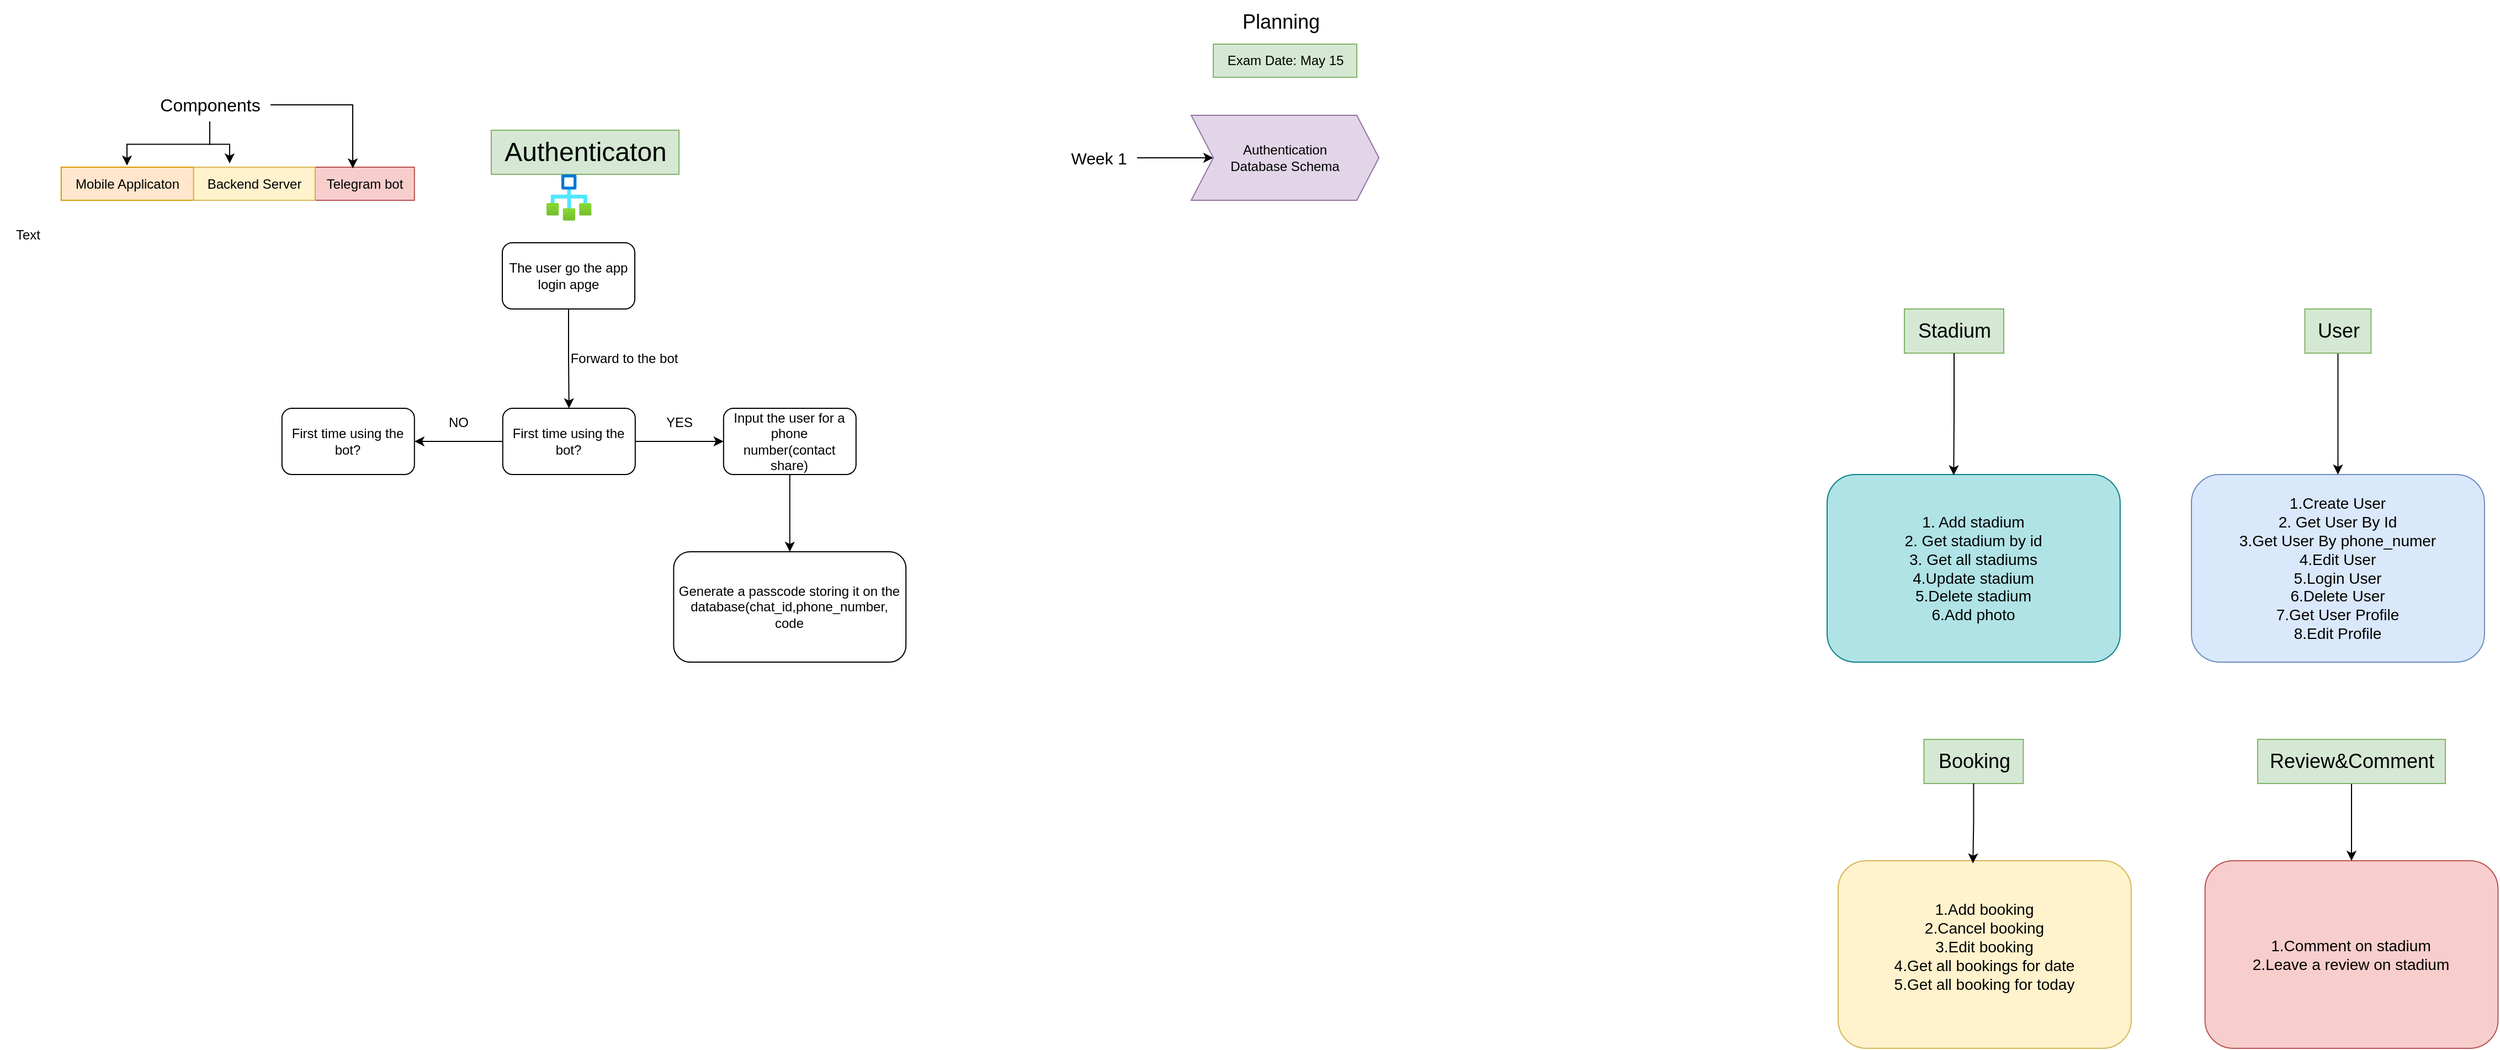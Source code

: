 <mxfile version="24.4.0" type="github">
  <diagram name="Page-1" id="hInzUNneLPHOLosXJN6D">
    <mxGraphModel dx="2062" dy="624" grid="1" gridSize="10" guides="1" tooltips="1" connect="1" arrows="1" fold="1" page="1" pageScale="1" pageWidth="827" pageHeight="1169" math="0" shadow="0">
      <root>
        <mxCell id="0" />
        <mxCell id="1" parent="0" />
        <mxCell id="cZKXpoZEI517EeOuTU6T-1" value="&lt;font style=&quot;font-size: 18px;&quot;&gt;Planning&lt;/font&gt;" style="text;html=1;align=center;verticalAlign=middle;resizable=0;points=[];autosize=1;strokeColor=none;fillColor=none;" parent="1" vertex="1">
          <mxGeometry x="300" width="90" height="40" as="geometry" />
        </mxCell>
        <mxCell id="cZKXpoZEI517EeOuTU6T-3" value="Exam Date: May 15" style="text;html=1;align=center;verticalAlign=middle;resizable=0;points=[];autosize=1;strokeColor=#82b366;fillColor=#d5e8d4;" parent="1" vertex="1">
          <mxGeometry x="284" y="40" width="130" height="30" as="geometry" />
        </mxCell>
        <mxCell id="cZKXpoZEI517EeOuTU6T-4" value="" style="shape=image;html=1;verticalAlign=top;verticalLabelPosition=bottom;labelBackgroundColor=#ffffff;imageAspect=0;aspect=fixed;image=https://cdn3.iconfinder.com/data/icons/flat-office-icons-1/140/Artboard_1-11-128.png" parent="1" vertex="1">
          <mxGeometry x="250" y="40" width="30" height="30" as="geometry" />
        </mxCell>
        <mxCell id="cZKXpoZEI517EeOuTU6T-5" value="" style="shape=image;html=1;verticalAlign=top;verticalLabelPosition=bottom;labelBackgroundColor=#ffffff;imageAspect=0;aspect=fixed;image=https://cdn4.iconfinder.com/data/icons/online-shop-7/128/calendar-event-planning-128.png" parent="1" vertex="1">
          <mxGeometry x="390" y="5" width="30" height="30" as="geometry" />
        </mxCell>
        <mxCell id="cZKXpoZEI517EeOuTU6T-8" value="" style="edgeStyle=orthogonalEdgeStyle;rounded=0;orthogonalLoop=1;jettySize=auto;html=1;" parent="1" source="cZKXpoZEI517EeOuTU6T-6" target="cZKXpoZEI517EeOuTU6T-7" edge="1">
          <mxGeometry relative="1" as="geometry" />
        </mxCell>
        <mxCell id="cZKXpoZEI517EeOuTU6T-6" value="&lt;font style=&quot;font-size: 15px;&quot;&gt;Week 1&lt;/font&gt;" style="text;html=1;align=center;verticalAlign=middle;resizable=0;points=[];autosize=1;strokeColor=none;fillColor=none;" parent="1" vertex="1">
          <mxGeometry x="145" y="128" width="70" height="30" as="geometry" />
        </mxCell>
        <mxCell id="cZKXpoZEI517EeOuTU6T-7" value="Authentication&lt;div&gt;Database Schema&lt;/div&gt;" style="shape=step;perimeter=stepPerimeter;whiteSpace=wrap;html=1;fixedSize=1;fillColor=#e1d5e7;strokeColor=#9673a6;" parent="1" vertex="1">
          <mxGeometry x="264" y="104.5" width="170" height="77" as="geometry" />
        </mxCell>
        <mxCell id="cZKXpoZEI517EeOuTU6T-19" value="&lt;font style=&quot;font-size: 14px;&quot;&gt;1.Create User&lt;/font&gt;&lt;div style=&quot;font-size: 14px;&quot;&gt;&lt;font style=&quot;font-size: 14px;&quot;&gt;2. Get User By Id&lt;br&gt;&lt;/font&gt;&lt;/div&gt;&lt;div style=&quot;font-size: 14px;&quot;&gt;&lt;font style=&quot;font-size: 14px;&quot;&gt;3.Get User By phone_numer&lt;/font&gt;&lt;/div&gt;&lt;div style=&quot;font-size: 14px;&quot;&gt;&lt;font style=&quot;font-size: 14px;&quot;&gt;4.Edit User&lt;/font&gt;&lt;/div&gt;&lt;div style=&quot;font-size: 14px;&quot;&gt;&lt;font style=&quot;font-size: 14px;&quot;&gt;5.Login User&lt;/font&gt;&lt;/div&gt;&lt;div style=&quot;font-size: 14px;&quot;&gt;&lt;font style=&quot;font-size: 14px;&quot;&gt;6.Delete User&lt;/font&gt;&lt;/div&gt;&lt;div style=&quot;font-size: 14px;&quot;&gt;&lt;font style=&quot;font-size: 14px;&quot;&gt;7.Get User Profile&lt;/font&gt;&lt;/div&gt;&lt;div style=&quot;font-size: 14px;&quot;&gt;&lt;font style=&quot;font-size: 14px;&quot;&gt;8.Edit Profile&lt;/font&gt;&lt;/div&gt;" style="rounded=1;whiteSpace=wrap;html=1;fillColor=#dae8fc;strokeColor=#6c8ebf;" parent="1" vertex="1">
          <mxGeometry x="1170.01" y="430" width="265.43" height="170" as="geometry" />
        </mxCell>
        <mxCell id="cZKXpoZEI517EeOuTU6T-22" style="edgeStyle=orthogonalEdgeStyle;rounded=0;orthogonalLoop=1;jettySize=auto;html=1;" parent="1" source="cZKXpoZEI517EeOuTU6T-21" target="cZKXpoZEI517EeOuTU6T-19" edge="1">
          <mxGeometry relative="1" as="geometry" />
        </mxCell>
        <mxCell id="cZKXpoZEI517EeOuTU6T-21" value="&lt;font style=&quot;font-size: 18px;&quot;&gt;User&lt;/font&gt;" style="text;html=1;align=center;verticalAlign=middle;resizable=0;points=[];autosize=1;strokeColor=#82b366;fillColor=#d5e8d4;" parent="1" vertex="1">
          <mxGeometry x="1272.72" y="280" width="60" height="40" as="geometry" />
        </mxCell>
        <mxCell id="-iIECcJNtRa6xu_7U_by-1" value="&lt;span style=&quot;font-size: 14px;&quot;&gt;1. Add stadium&lt;/span&gt;&lt;div&gt;&lt;span style=&quot;font-size: 14px;&quot;&gt;2. Get stadium by id&lt;/span&gt;&lt;/div&gt;&lt;div&gt;&lt;span style=&quot;font-size: 14px;&quot;&gt;3. Get all stadiums&lt;/span&gt;&lt;/div&gt;&lt;div&gt;&lt;span style=&quot;font-size: 14px;&quot;&gt;4.Update stadium&lt;/span&gt;&lt;/div&gt;&lt;div&gt;&lt;span style=&quot;font-size: 14px;&quot;&gt;5.Delete stadium&lt;/span&gt;&lt;/div&gt;&lt;div&gt;&lt;span style=&quot;font-size: 14px;&quot;&gt;6.Add photo&lt;/span&gt;&lt;/div&gt;" style="rounded=1;whiteSpace=wrap;html=1;fillColor=#b0e3e6;strokeColor=#0e8088;" parent="1" vertex="1">
          <mxGeometry x="840" y="430" width="265.43" height="170" as="geometry" />
        </mxCell>
        <mxCell id="-iIECcJNtRa6xu_7U_by-3" value="&lt;font style=&quot;font-size: 18px;&quot;&gt;Stadium&lt;/font&gt;" style="text;html=1;align=center;verticalAlign=middle;resizable=0;points=[];autosize=1;strokeColor=#82b366;fillColor=#d5e8d4;" parent="1" vertex="1">
          <mxGeometry x="910" y="280" width="90" height="40" as="geometry" />
        </mxCell>
        <mxCell id="-iIECcJNtRa6xu_7U_by-8" style="edgeStyle=orthogonalEdgeStyle;rounded=0;orthogonalLoop=1;jettySize=auto;html=1;entryX=0.432;entryY=0.004;entryDx=0;entryDy=0;entryPerimeter=0;" parent="1" source="-iIECcJNtRa6xu_7U_by-3" target="-iIECcJNtRa6xu_7U_by-1" edge="1">
          <mxGeometry relative="1" as="geometry" />
        </mxCell>
        <mxCell id="-iIECcJNtRa6xu_7U_by-9" value="&lt;span style=&quot;font-size: 14px;&quot;&gt;1.Add booking&lt;/span&gt;&lt;div&gt;&lt;span style=&quot;font-size: 14px;&quot;&gt;2.Cancel booking&lt;/span&gt;&lt;/div&gt;&lt;div&gt;&lt;span style=&quot;font-size: 14px;&quot;&gt;3.Edit booking&lt;/span&gt;&lt;/div&gt;&lt;div&gt;&lt;span style=&quot;font-size: 14px;&quot;&gt;4.Get all bookings for date&lt;/span&gt;&lt;/div&gt;&lt;div&gt;&lt;span style=&quot;font-size: 14px;&quot;&gt;5.Get all booking for today&lt;/span&gt;&lt;/div&gt;&lt;div&gt;&lt;br&gt;&lt;/div&gt;" style="rounded=1;whiteSpace=wrap;html=1;fillColor=#fff2cc;strokeColor=#d6b656;" parent="1" vertex="1">
          <mxGeometry x="850" y="780" width="265.43" height="170" as="geometry" />
        </mxCell>
        <mxCell id="-iIECcJNtRa6xu_7U_by-10" value="&lt;font style=&quot;font-size: 18px;&quot;&gt;Booking&lt;/font&gt;" style="text;html=1;align=center;verticalAlign=middle;resizable=0;points=[];autosize=1;fillColor=#d5e8d4;strokeColor=#82b366;" parent="1" vertex="1">
          <mxGeometry x="927.71" y="670" width="90" height="40" as="geometry" />
        </mxCell>
        <mxCell id="-iIECcJNtRa6xu_7U_by-12" value="&lt;div&gt;&lt;span style=&quot;font-size: 14px;&quot;&gt;1.Comment on stadium&lt;/span&gt;&lt;/div&gt;&lt;div&gt;&lt;span style=&quot;font-size: 14px;&quot;&gt;2.Leave a review on stadium&lt;/span&gt;&lt;/div&gt;" style="rounded=1;whiteSpace=wrap;html=1;fillColor=#f8cecc;strokeColor=#b85450;" parent="1" vertex="1">
          <mxGeometry x="1182.29" y="780" width="265.43" height="170" as="geometry" />
        </mxCell>
        <mxCell id="-iIECcJNtRa6xu_7U_by-14" style="edgeStyle=orthogonalEdgeStyle;rounded=0;orthogonalLoop=1;jettySize=auto;html=1;entryX=0.5;entryY=0;entryDx=0;entryDy=0;" parent="1" source="-iIECcJNtRa6xu_7U_by-13" target="-iIECcJNtRa6xu_7U_by-12" edge="1">
          <mxGeometry relative="1" as="geometry" />
        </mxCell>
        <mxCell id="-iIECcJNtRa6xu_7U_by-13" value="&lt;font style=&quot;font-size: 18px;&quot;&gt;Review&amp;amp;Comment&lt;/font&gt;" style="text;html=1;align=center;verticalAlign=middle;resizable=0;points=[];autosize=1;fillColor=#d5e8d4;strokeColor=#82b366;" parent="1" vertex="1">
          <mxGeometry x="1230" y="670" width="170" height="40" as="geometry" />
        </mxCell>
        <mxCell id="-iIECcJNtRa6xu_7U_by-15" style="edgeStyle=orthogonalEdgeStyle;rounded=0;orthogonalLoop=1;jettySize=auto;html=1;entryX=0.46;entryY=0.014;entryDx=0;entryDy=0;entryPerimeter=0;" parent="1" source="-iIECcJNtRa6xu_7U_by-10" target="-iIECcJNtRa6xu_7U_by-9" edge="1">
          <mxGeometry relative="1" as="geometry" />
        </mxCell>
        <mxCell id="21fEb1tnKeL8f97w6cAR-1" value="&lt;font style=&quot;font-size: 24px;&quot;&gt;Authenticaton&lt;/font&gt;" style="text;html=1;align=center;verticalAlign=middle;resizable=0;points=[];autosize=1;strokeColor=#82b366;fillColor=#d5e8d4;" parent="1" vertex="1">
          <mxGeometry x="-370" y="118" width="170" height="40" as="geometry" />
        </mxCell>
        <mxCell id="21fEb1tnKeL8f97w6cAR-3" value="" style="image;aspect=fixed;html=1;points=[];align=center;fontSize=12;image=img/lib/azure2/general/Workflow.svg;" parent="1" vertex="1">
          <mxGeometry x="-320" y="158" width="40.8" height="42" as="geometry" />
        </mxCell>
        <mxCell id="Gk8zhovMI4r60l8H3g6P-3" value="" style="edgeStyle=orthogonalEdgeStyle;rounded=0;orthogonalLoop=1;jettySize=auto;html=1;" edge="1" parent="1" source="Gk8zhovMI4r60l8H3g6P-1" target="Gk8zhovMI4r60l8H3g6P-2">
          <mxGeometry relative="1" as="geometry" />
        </mxCell>
        <mxCell id="Gk8zhovMI4r60l8H3g6P-1" value="The user go the app login apge" style="rounded=1;whiteSpace=wrap;html=1;" vertex="1" parent="1">
          <mxGeometry x="-360" y="220" width="120" height="60" as="geometry" />
        </mxCell>
        <mxCell id="Gk8zhovMI4r60l8H3g6P-7" value="" style="edgeStyle=orthogonalEdgeStyle;rounded=0;orthogonalLoop=1;jettySize=auto;html=1;" edge="1" parent="1" source="Gk8zhovMI4r60l8H3g6P-2" target="Gk8zhovMI4r60l8H3g6P-6">
          <mxGeometry relative="1" as="geometry" />
        </mxCell>
        <mxCell id="Gk8zhovMI4r60l8H3g6P-10" value="" style="edgeStyle=orthogonalEdgeStyle;rounded=0;orthogonalLoop=1;jettySize=auto;html=1;" edge="1" parent="1" source="Gk8zhovMI4r60l8H3g6P-2" target="Gk8zhovMI4r60l8H3g6P-9">
          <mxGeometry relative="1" as="geometry" />
        </mxCell>
        <mxCell id="Gk8zhovMI4r60l8H3g6P-2" value="First time using the bot?" style="rounded=1;whiteSpace=wrap;html=1;" vertex="1" parent="1">
          <mxGeometry x="-359.6" y="370" width="120" height="60" as="geometry" />
        </mxCell>
        <mxCell id="Gk8zhovMI4r60l8H3g6P-4" value="Forward to the bot" style="text;html=1;align=center;verticalAlign=middle;resizable=0;points=[];autosize=1;strokeColor=none;fillColor=none;rotation=0;" vertex="1" parent="1">
          <mxGeometry x="-310" y="310" width="120" height="30" as="geometry" />
        </mxCell>
        <mxCell id="Gk8zhovMI4r60l8H3g6P-13" value="" style="edgeStyle=orthogonalEdgeStyle;rounded=0;orthogonalLoop=1;jettySize=auto;html=1;" edge="1" parent="1" source="Gk8zhovMI4r60l8H3g6P-6" target="Gk8zhovMI4r60l8H3g6P-12">
          <mxGeometry relative="1" as="geometry" />
        </mxCell>
        <mxCell id="Gk8zhovMI4r60l8H3g6P-6" value="Input the user for a phone number(contact share)" style="rounded=1;whiteSpace=wrap;html=1;" vertex="1" parent="1">
          <mxGeometry x="-159.6" y="370" width="120" height="60" as="geometry" />
        </mxCell>
        <mxCell id="Gk8zhovMI4r60l8H3g6P-8" value="YES" style="text;html=1;align=center;verticalAlign=middle;resizable=0;points=[];autosize=1;strokeColor=none;fillColor=none;" vertex="1" parent="1">
          <mxGeometry x="-225" y="368" width="50" height="30" as="geometry" />
        </mxCell>
        <mxCell id="Gk8zhovMI4r60l8H3g6P-9" value="First time using the bot?" style="rounded=1;whiteSpace=wrap;html=1;" vertex="1" parent="1">
          <mxGeometry x="-559.6" y="370" width="120" height="60" as="geometry" />
        </mxCell>
        <mxCell id="Gk8zhovMI4r60l8H3g6P-11" value="NO" style="text;html=1;align=center;verticalAlign=middle;resizable=0;points=[];autosize=1;strokeColor=none;fillColor=none;" vertex="1" parent="1">
          <mxGeometry x="-420" y="368" width="40" height="30" as="geometry" />
        </mxCell>
        <mxCell id="Gk8zhovMI4r60l8H3g6P-12" value="Generate a passcode storing it on the database(chat_id,phone_number, code" style="rounded=1;whiteSpace=wrap;html=1;" vertex="1" parent="1">
          <mxGeometry x="-204.8" y="500" width="210.4" height="100" as="geometry" />
        </mxCell>
        <mxCell id="Gk8zhovMI4r60l8H3g6P-14" value="&lt;font style=&quot;font-size: 16px;&quot;&gt;Components&lt;/font&gt;" style="text;html=1;align=center;verticalAlign=middle;resizable=0;points=[];autosize=1;strokeColor=none;fillColor=none;" vertex="1" parent="1">
          <mxGeometry x="-680" y="80" width="110" height="30" as="geometry" />
        </mxCell>
        <mxCell id="Gk8zhovMI4r60l8H3g6P-15" value="Mobile Applicaton" style="text;html=1;align=center;verticalAlign=middle;resizable=0;points=[];autosize=1;strokeColor=#d79b00;fillColor=#ffe6cc;" vertex="1" parent="1">
          <mxGeometry x="-759.6" y="151.5" width="120" height="30" as="geometry" />
        </mxCell>
        <mxCell id="Gk8zhovMI4r60l8H3g6P-16" value="Telegram bot" style="text;html=1;align=center;verticalAlign=middle;resizable=0;points=[];autosize=1;strokeColor=#b85450;fillColor=#f8cecc;" vertex="1" parent="1">
          <mxGeometry x="-529.6" y="151.5" width="90" height="30" as="geometry" />
        </mxCell>
        <mxCell id="Gk8zhovMI4r60l8H3g6P-19" value="Backend Server" style="text;html=1;align=center;verticalAlign=middle;resizable=0;points=[];autosize=1;strokeColor=#d6b656;fillColor=#fff2cc;" vertex="1" parent="1">
          <mxGeometry x="-639.6" y="151.5" width="110" height="30" as="geometry" />
        </mxCell>
        <mxCell id="Gk8zhovMI4r60l8H3g6P-23" style="edgeStyle=orthogonalEdgeStyle;rounded=0;orthogonalLoop=1;jettySize=auto;html=1;entryX=0.296;entryY=-0.114;entryDx=0;entryDy=0;entryPerimeter=0;" edge="1" parent="1" source="Gk8zhovMI4r60l8H3g6P-14" target="Gk8zhovMI4r60l8H3g6P-19">
          <mxGeometry relative="1" as="geometry" />
        </mxCell>
        <mxCell id="Gk8zhovMI4r60l8H3g6P-24" style="edgeStyle=orthogonalEdgeStyle;rounded=0;orthogonalLoop=1;jettySize=auto;html=1;entryX=0.497;entryY=-0.05;entryDx=0;entryDy=0;entryPerimeter=0;" edge="1" parent="1" source="Gk8zhovMI4r60l8H3g6P-14" target="Gk8zhovMI4r60l8H3g6P-15">
          <mxGeometry relative="1" as="geometry" />
        </mxCell>
        <mxCell id="Gk8zhovMI4r60l8H3g6P-26" style="edgeStyle=orthogonalEdgeStyle;rounded=0;orthogonalLoop=1;jettySize=auto;html=1;entryX=0.379;entryY=0.036;entryDx=0;entryDy=0;entryPerimeter=0;" edge="1" parent="1" source="Gk8zhovMI4r60l8H3g6P-14" target="Gk8zhovMI4r60l8H3g6P-16">
          <mxGeometry relative="1" as="geometry" />
        </mxCell>
        <mxCell id="Gk8zhovMI4r60l8H3g6P-27" value="Text" style="text;html=1;align=center;verticalAlign=middle;resizable=0;points=[];autosize=1;strokeColor=none;fillColor=none;" vertex="1" parent="1">
          <mxGeometry x="-815" y="198" width="50" height="30" as="geometry" />
        </mxCell>
      </root>
    </mxGraphModel>
  </diagram>
</mxfile>
